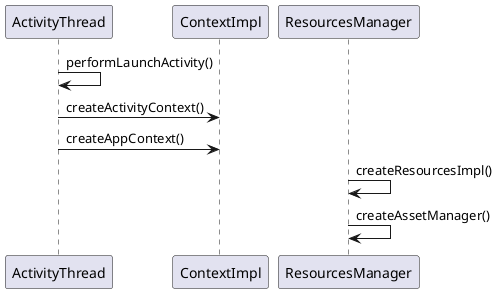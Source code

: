 @startuml

ActivityThread-> ActivityThread:performLaunchActivity()

ActivityThread-> ContextImpl:createActivityContext()
ActivityThread-> ContextImpl:createAppContext()

ResourcesManager-> ResourcesManager:createResourcesImpl()
ResourcesManager-> ResourcesManager:createAssetManager()


@enduml